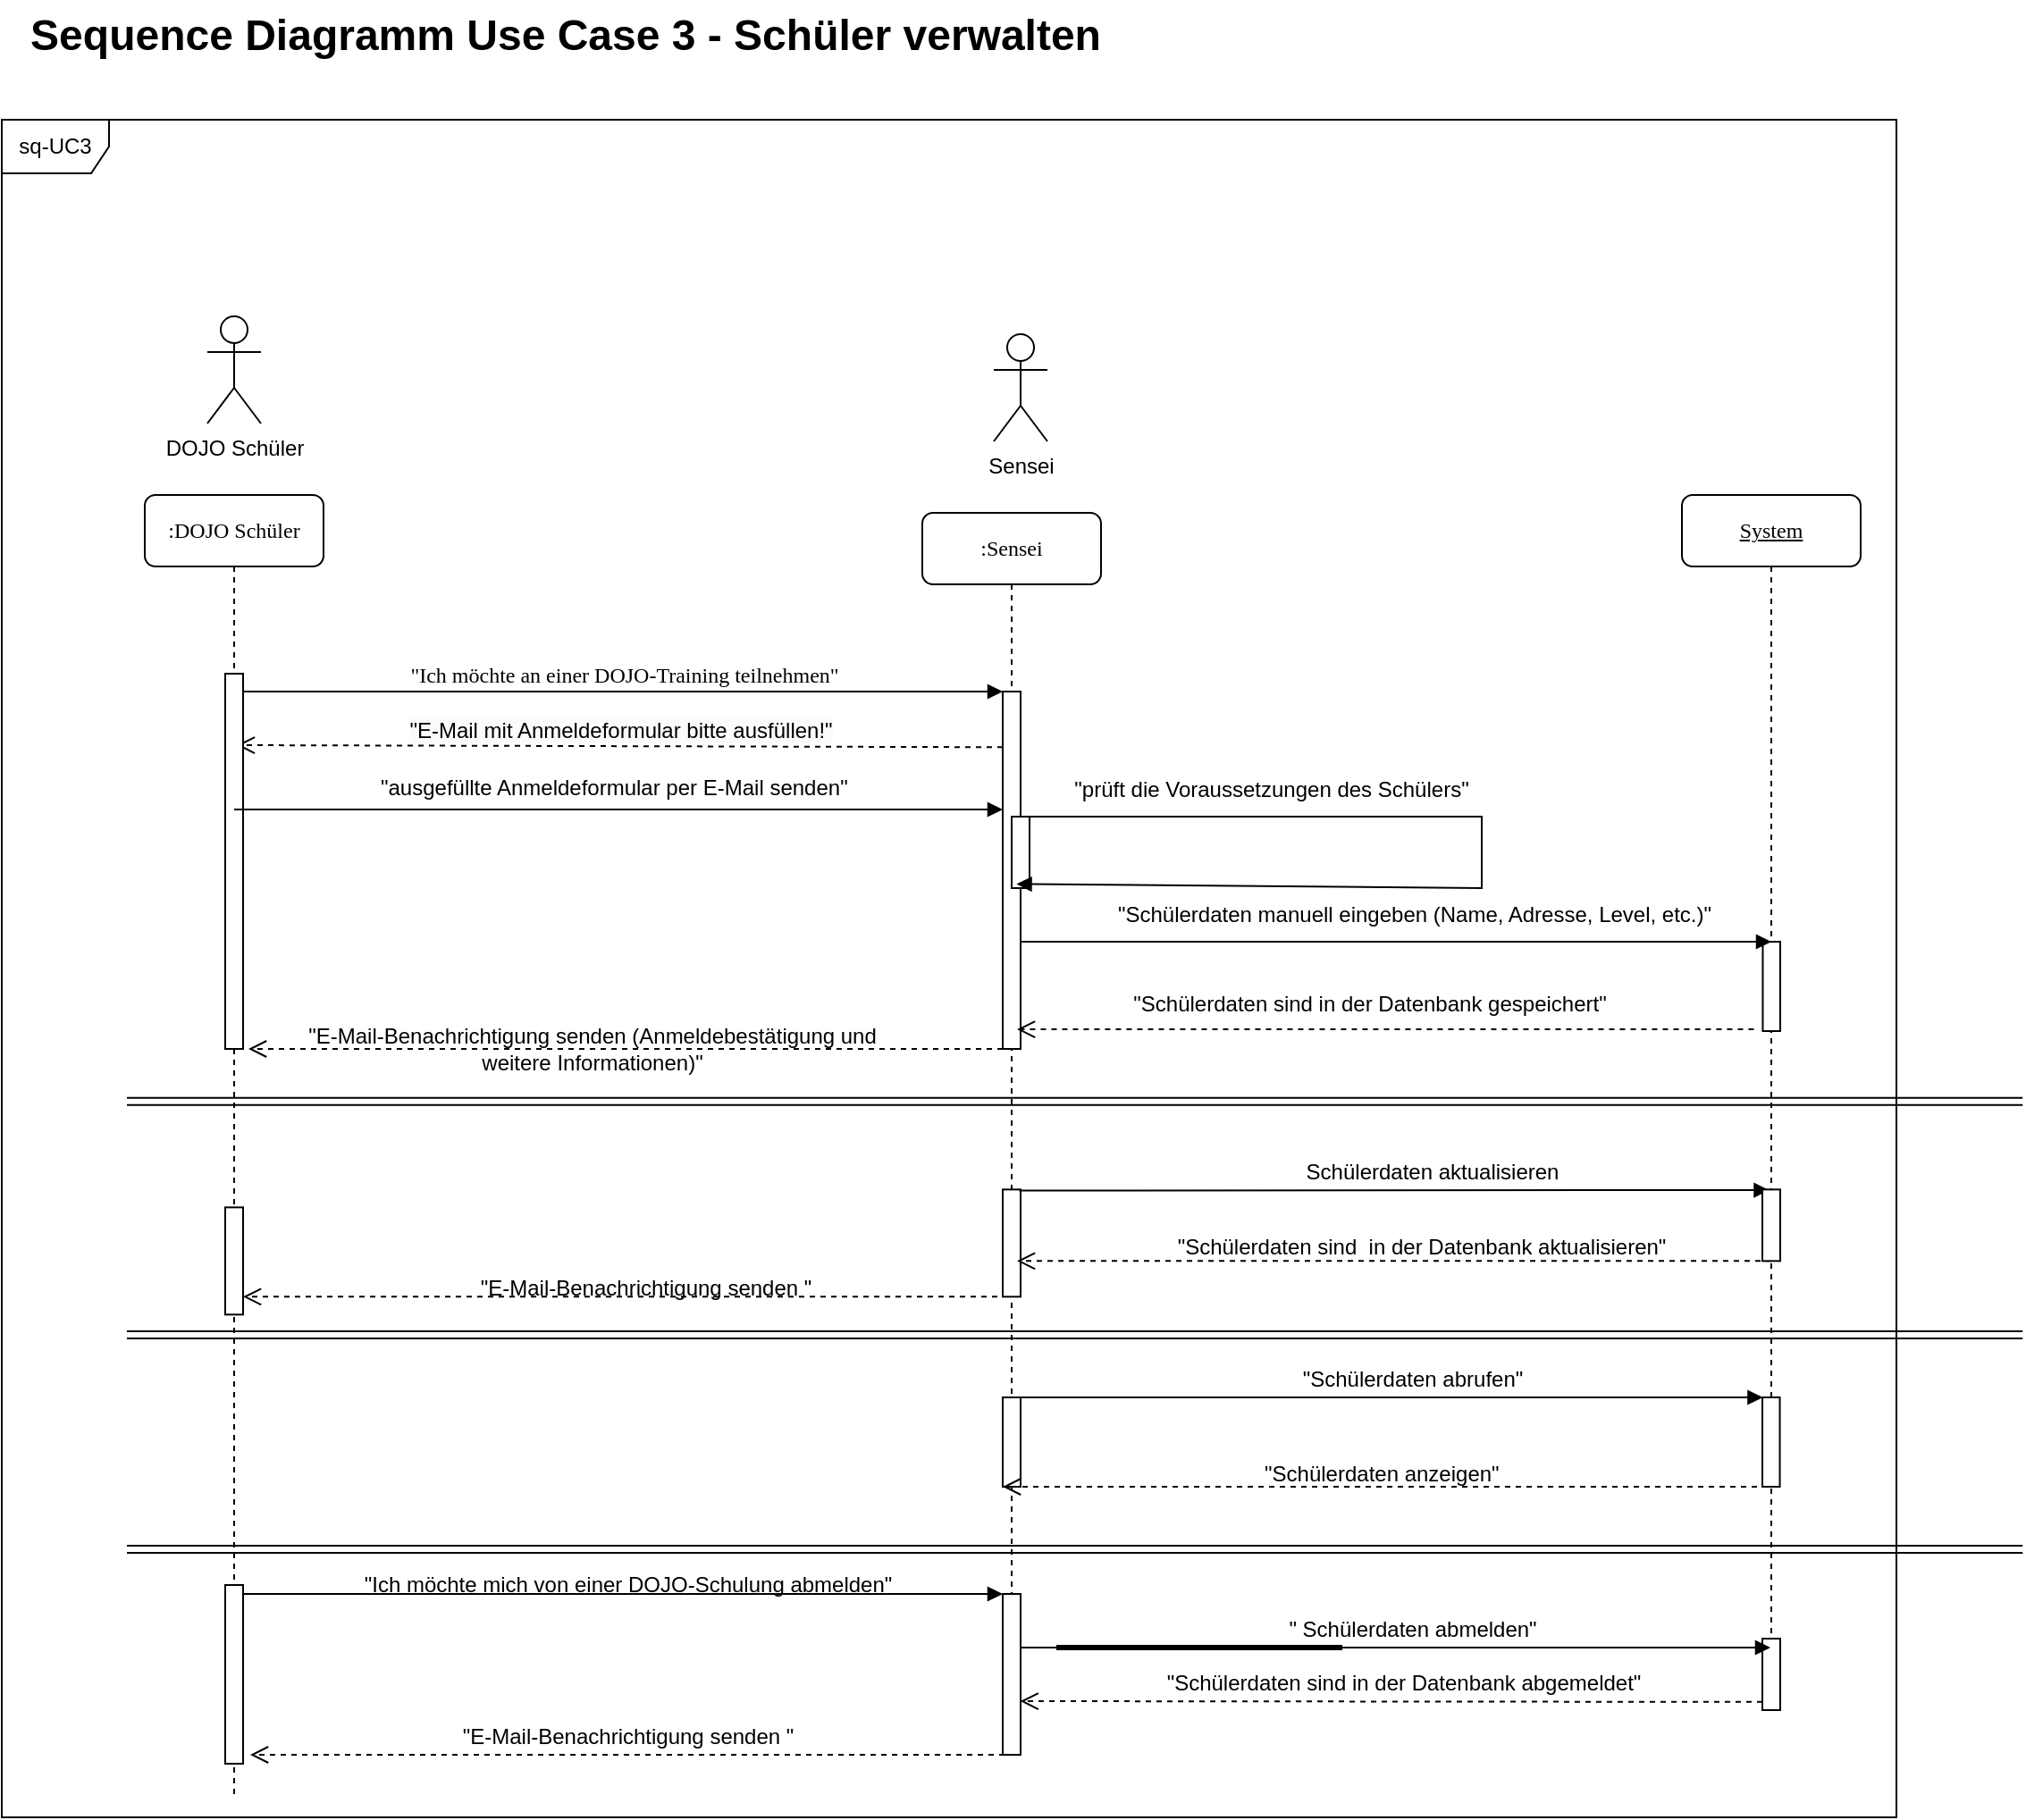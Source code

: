 <mxfile version="24.4.4" type="github">
  <diagram name="Seite-1" id="GB2Q8OnwF6qq9BIMVXFV">
    <mxGraphModel dx="2288" dy="2287" grid="1" gridSize="10" guides="1" tooltips="1" connect="1" arrows="1" fold="1" page="1" pageScale="1" pageWidth="827" pageHeight="1169" math="0" shadow="0">
      <root>
        <mxCell id="0" />
        <mxCell id="1" parent="0" />
        <mxCell id="iT4GloKtLytV3V8M5QPG-1" value="&lt;u&gt;System&lt;/u&gt;" style="shape=umlLifeline;perimeter=lifelinePerimeter;whiteSpace=wrap;html=1;container=1;collapsible=0;recursiveResize=0;outlineConnect=0;rounded=1;shadow=0;comic=0;labelBackgroundColor=none;strokeWidth=1;fontFamily=Verdana;fontSize=12;align=center;" parent="1" vertex="1">
          <mxGeometry x="960" y="80" width="100" height="680" as="geometry" />
        </mxCell>
        <mxCell id="iT4GloKtLytV3V8M5QPG-7" value="&quot;Ich möchte an einer DOJO-Training teilnehmen&quot;" style="html=1;verticalAlign=bottom;endArrow=block;entryX=0;entryY=0;labelBackgroundColor=none;fontFamily=Verdana;fontSize=12;edgeStyle=elbowEdgeStyle;elbow=vertical;" parent="1" target="iT4GloKtLytV3V8M5QPG-11" edge="1">
          <mxGeometry x="0.003" relative="1" as="geometry">
            <mxPoint x="155" y="190" as="sourcePoint" />
            <mxPoint as="offset" />
          </mxGeometry>
        </mxCell>
        <mxCell id="iT4GloKtLytV3V8M5QPG-9" value="" style="group" parent="1" vertex="1" connectable="0">
          <mxGeometry x="510" y="-70" width="512" height="830" as="geometry" />
        </mxCell>
        <mxCell id="iT4GloKtLytV3V8M5QPG-10" value=":Sensei" style="shape=umlLifeline;perimeter=lifelinePerimeter;whiteSpace=wrap;html=1;container=1;collapsible=0;recursiveResize=0;outlineConnect=0;rounded=1;shadow=0;comic=0;labelBackgroundColor=none;strokeWidth=1;fontFamily=Verdana;fontSize=12;align=center;" parent="iT4GloKtLytV3V8M5QPG-9" vertex="1">
          <mxGeometry x="25" y="160" width="100" height="660" as="geometry" />
        </mxCell>
        <mxCell id="iT4GloKtLytV3V8M5QPG-11" value="" style="html=1;points=[];perimeter=orthogonalPerimeter;rounded=0;shadow=0;comic=0;labelBackgroundColor=none;strokeWidth=1;fontFamily=Verdana;fontSize=12;align=center;" parent="iT4GloKtLytV3V8M5QPG-10" vertex="1">
          <mxGeometry x="45" y="100" width="10" height="200" as="geometry" />
        </mxCell>
        <mxCell id="iT4GloKtLytV3V8M5QPG-14" value="" style="group" parent="iT4GloKtLytV3V8M5QPG-9" vertex="1" connectable="0">
          <mxGeometry y="-20" width="160" height="140" as="geometry" />
        </mxCell>
        <mxCell id="iT4GloKtLytV3V8M5QPG-15" value="Sensei" style="shape=umlActor;verticalLabelPosition=bottom;verticalAlign=top;html=1;outlineConnect=0;" parent="iT4GloKtLytV3V8M5QPG-14" vertex="1">
          <mxGeometry x="65" y="80" width="30" height="60" as="geometry" />
        </mxCell>
        <mxCell id="iT4GloKtLytV3V8M5QPG-41" value="&lt;span style=&quot;font-size: 12px; text-align: left; background-color: rgb(251, 251, 251);&quot;&gt;&quot;E-Mail mit Anmeldeformular bitte ausfüllen!&quot;&lt;/span&gt;" style="html=1;verticalAlign=bottom;endArrow=open;dashed=1;endSize=8;curved=0;rounded=0;entryX=0.806;entryY=0.242;entryDx=0;entryDy=0;entryPerimeter=0;exitX=0.163;exitY=0.234;exitDx=0;exitDy=0;exitPerimeter=0;" parent="iT4GloKtLytV3V8M5QPG-9" edge="1">
          <mxGeometry relative="1" as="geometry">
            <mxPoint x="70.0" y="291.14" as="sourcePoint" />
            <mxPoint x="-358.57" y="290.0" as="targetPoint" />
          </mxGeometry>
        </mxCell>
        <mxCell id="iT4GloKtLytV3V8M5QPG-23" value="" style="html=1;verticalAlign=bottom;endArrow=open;dashed=1;endSize=8;labelBackgroundColor=none;fontFamily=Verdana;fontSize=12;edgeStyle=elbowEdgeStyle;elbow=vertical;entryX=0.8;entryY=0.352;entryDx=0;entryDy=0;entryPerimeter=0;" parent="iT4GloKtLytV3V8M5QPG-9" edge="1">
          <mxGeometry relative="1" as="geometry">
            <mxPoint x="-352" y="460.96" as="targetPoint" />
            <Array as="points">
              <mxPoint x="15" y="460" />
              <mxPoint x="45" y="460" />
            </Array>
            <mxPoint x="70" y="460" as="sourcePoint" />
          </mxGeometry>
        </mxCell>
        <mxCell id="ui6UdAxHdeox8us72X0l-1" value="Schülerdaten aktualisieren" style="text;html=1;align=center;verticalAlign=middle;resizable=0;points=[];autosize=1;strokeColor=none;fillColor=none;" vertex="1" parent="iT4GloKtLytV3V8M5QPG-9">
          <mxGeometry x="230" y="513.67" width="160" height="30" as="geometry" />
        </mxCell>
        <mxCell id="iT4GloKtLytV3V8M5QPG-44" value="&quot;prüft die Voraussetzungen des Schülers&quot;" style="text;html=1;align=center;verticalAlign=middle;resizable=0;points=[];autosize=1;strokeColor=none;fillColor=none;" parent="iT4GloKtLytV3V8M5QPG-9" vertex="1">
          <mxGeometry x="100" y="300" width="240" height="30" as="geometry" />
        </mxCell>
        <mxCell id="iT4GloKtLytV3V8M5QPG-4" value="" style="html=1;points=[];perimeter=orthogonalPerimeter;rounded=0;shadow=0;comic=0;labelBackgroundColor=none;strokeWidth=1;fontFamily=Verdana;fontSize=12;align=center;" parent="iT4GloKtLytV3V8M5QPG-9" vertex="1">
          <mxGeometry x="495.231" y="400" width="9.769" height="50" as="geometry" />
        </mxCell>
        <mxCell id="ui6UdAxHdeox8us72X0l-24" value="" style="html=1;points=[];perimeter=orthogonalPerimeter;rounded=0;shadow=0;comic=0;labelBackgroundColor=none;strokeWidth=1;fontFamily=Verdana;fontSize=12;align=center;" vertex="1" parent="iT4GloKtLytV3V8M5QPG-9">
          <mxGeometry x="75" y="330" width="10" height="40" as="geometry" />
        </mxCell>
        <mxCell id="ui6UdAxHdeox8us72X0l-21" value="" style="html=1;points=[];perimeter=orthogonalPerimeter;rounded=0;shadow=0;comic=0;labelBackgroundColor=none;strokeWidth=1;fontFamily=Verdana;fontSize=12;align=center;" vertex="1" parent="iT4GloKtLytV3V8M5QPG-9">
          <mxGeometry x="495.001" y="655" width="9.769" height="50" as="geometry" />
        </mxCell>
        <mxCell id="iT4GloKtLytV3V8M5QPG-17" value="" style="html=1;points=[];perimeter=orthogonalPerimeter;rounded=0;shadow=0;comic=0;labelBackgroundColor=none;strokeWidth=1;fontFamily=Verdana;fontSize=12;align=center;" parent="iT4GloKtLytV3V8M5QPG-9" vertex="1">
          <mxGeometry x="70" y="538.67" width="10" height="60" as="geometry" />
        </mxCell>
        <mxCell id="iT4GloKtLytV3V8M5QPG-18" value="" style="group" parent="iT4GloKtLytV3V8M5QPG-9" vertex="1" connectable="0">
          <mxGeometry x="125" y="543.67" width="328.75" height="30" as="geometry" />
        </mxCell>
        <mxCell id="ui6UdAxHdeox8us72X0l-2" value="&quot;&lt;span style=&quot;background-color: initial;&quot;&gt;Schülerdaten sind&amp;nbsp; in der Datenbank&amp;nbsp;&lt;/span&gt;aktualisieren&lt;span style=&quot;background-color: initial;&quot;&gt;&quot;&lt;/span&gt;" style="text;html=1;align=center;verticalAlign=middle;resizable=0;points=[];autosize=1;strokeColor=none;fillColor=none;" vertex="1" parent="iT4GloKtLytV3V8M5QPG-18">
          <mxGeometry x="28.75" y="12" width="300" height="30" as="geometry" />
        </mxCell>
        <mxCell id="iT4GloKtLytV3V8M5QPG-20" value="" style="html=1;verticalAlign=bottom;endArrow=block;labelBackgroundColor=none;fontFamily=Verdana;fontSize=12;edgeStyle=elbowEdgeStyle;elbow=vertical;" parent="iT4GloKtLytV3V8M5QPG-9" edge="1">
          <mxGeometry relative="1" as="geometry">
            <mxPoint x="79.25" y="539.24" as="sourcePoint" />
            <mxPoint x="498.75" y="539.24" as="targetPoint" />
          </mxGeometry>
        </mxCell>
        <mxCell id="iT4GloKtLytV3V8M5QPG-13" value="" style="html=1;points=[[0,0,0,0,5],[0,1,0,0,-5],[1,0,0,0,5],[1,1,0,0,-5]];perimeter=orthogonalPerimeter;outlineConnect=0;targetShapes=umlLifeline;portConstraint=eastwest;newEdgeStyle={&quot;curved&quot;:0,&quot;rounded&quot;:0};" parent="iT4GloKtLytV3V8M5QPG-9" vertex="1">
          <mxGeometry x="70" y="765" width="10" height="90" as="geometry" />
        </mxCell>
        <mxCell id="ui6UdAxHdeox8us72X0l-11" value="" style="html=1;points=[];perimeter=orthogonalPerimeter;rounded=0;shadow=0;comic=0;labelBackgroundColor=none;strokeWidth=1;fontFamily=Verdana;fontSize=12;align=center;" vertex="1" parent="iT4GloKtLytV3V8M5QPG-9">
          <mxGeometry x="495" y="790" width="10" height="40" as="geometry" />
        </mxCell>
        <mxCell id="ui6UdAxHdeox8us72X0l-12" value="" style="html=1;verticalAlign=bottom;endArrow=block;labelBackgroundColor=none;fontFamily=Verdana;fontSize=12;edgeStyle=elbowEdgeStyle;elbow=vertical;" edge="1" parent="iT4GloKtLytV3V8M5QPG-9">
          <mxGeometry relative="1" as="geometry">
            <mxPoint x="80" y="795" as="sourcePoint" />
            <mxPoint x="499.5" y="795" as="targetPoint" />
          </mxGeometry>
        </mxCell>
        <mxCell id="ui6UdAxHdeox8us72X0l-5" value="" style="html=1;verticalAlign=bottom;endArrow=open;dashed=1;endSize=8;labelBackgroundColor=none;fontFamily=Verdana;fontSize=12;edgeStyle=elbowEdgeStyle;elbow=vertical;entryX=0.8;entryY=0.352;entryDx=0;entryDy=0;entryPerimeter=0;" edge="1" parent="iT4GloKtLytV3V8M5QPG-9">
          <mxGeometry relative="1" as="geometry">
            <mxPoint x="78.01" y="579.63" as="targetPoint" />
            <Array as="points">
              <mxPoint x="445.01" y="578.67" />
              <mxPoint x="475.01" y="578.67" />
            </Array>
            <mxPoint x="500.01" y="578.67" as="sourcePoint" />
          </mxGeometry>
        </mxCell>
        <mxCell id="iT4GloKtLytV3V8M5QPG-19" value="" style="html=1;points=[];perimeter=orthogonalPerimeter;rounded=0;shadow=0;comic=0;labelBackgroundColor=none;strokeWidth=1;fontFamily=Verdana;fontSize=12;align=center;" parent="iT4GloKtLytV3V8M5QPG-9" vertex="1">
          <mxGeometry x="495" y="538.67" width="10" height="40" as="geometry" />
        </mxCell>
        <mxCell id="iT4GloKtLytV3V8M5QPG-25" value="" style="html=1;verticalAlign=bottom;endArrow=block;entryX=0;entryY=0;labelBackgroundColor=none;fontFamily=Verdana;fontSize=12;edgeStyle=elbowEdgeStyle;elbow=vertical;" parent="iT4GloKtLytV3V8M5QPG-9" edge="1">
          <mxGeometry x="0.003" relative="1" as="geometry">
            <mxPoint x="-355" y="765" as="sourcePoint" />
            <mxPoint x="70" y="765" as="targetPoint" />
            <mxPoint as="offset" />
          </mxGeometry>
        </mxCell>
        <mxCell id="ui6UdAxHdeox8us72X0l-13" value="" style="html=1;points=[];perimeter=orthogonalPerimeter;rounded=0;shadow=0;comic=0;labelBackgroundColor=none;strokeWidth=1;fontFamily=Verdana;fontSize=12;align=center;" vertex="1" parent="iT4GloKtLytV3V8M5QPG-9">
          <mxGeometry x="70" y="655" width="10" height="50" as="geometry" />
        </mxCell>
        <mxCell id="ui6UdAxHdeox8us72X0l-15" value="&quot; Schülerdaten abmelden&quot;" style="text;html=1;align=center;verticalAlign=middle;resizable=0;points=[];autosize=1;strokeColor=none;fillColor=none;" vertex="1" parent="iT4GloKtLytV3V8M5QPG-9">
          <mxGeometry x="219.37" y="770" width="160" height="30" as="geometry" />
        </mxCell>
        <mxCell id="iT4GloKtLytV3V8M5QPG-22" value="" style="html=1;verticalAlign=bottom;endArrow=open;dashed=1;endSize=8;labelBackgroundColor=none;fontFamily=Verdana;fontSize=12;edgeStyle=elbowEdgeStyle;elbow=vertical;exitX=0.017;exitY=0.995;exitDx=0;exitDy=0;exitPerimeter=0;" parent="iT4GloKtLytV3V8M5QPG-9" edge="1">
          <mxGeometry relative="1" as="geometry">
            <mxPoint x="79.83" y="825" as="targetPoint" />
            <Array as="points" />
            <mxPoint x="495.0" y="825.43" as="sourcePoint" />
          </mxGeometry>
        </mxCell>
        <mxCell id="ui6UdAxHdeox8us72X0l-16" value="&quot;&lt;span style=&quot;background-color: initial;&quot;&gt;Schülerdaten sind in der Datenbank abgemeldet&lt;/span&gt;&lt;span style=&quot;background-color: initial;&quot;&gt;&quot;&lt;/span&gt;" style="text;html=1;align=center;verticalAlign=middle;resizable=0;points=[];autosize=1;strokeColor=none;fillColor=none;" vertex="1" parent="iT4GloKtLytV3V8M5QPG-9">
          <mxGeometry x="149.37" y="800" width="290" height="30" as="geometry" />
        </mxCell>
        <mxCell id="ui6UdAxHdeox8us72X0l-20" value="" style="html=1;verticalAlign=bottom;endArrow=block;entryX=0;entryY=0;labelBackgroundColor=none;fontFamily=Verdana;fontSize=12;edgeStyle=elbowEdgeStyle;elbow=vertical;" edge="1" parent="iT4GloKtLytV3V8M5QPG-9">
          <mxGeometry x="0.003" relative="1" as="geometry">
            <mxPoint x="70.23" y="655" as="sourcePoint" />
            <mxPoint x="495.23" y="655" as="targetPoint" />
            <mxPoint as="offset" />
          </mxGeometry>
        </mxCell>
        <mxCell id="ui6UdAxHdeox8us72X0l-22" value="&quot;Schülerdaten abrufen&quot;" style="text;html=1;align=center;verticalAlign=middle;resizable=0;points=[];autosize=1;strokeColor=none;fillColor=none;" vertex="1" parent="iT4GloKtLytV3V8M5QPG-9">
          <mxGeometry x="224.37" y="630" width="150" height="30" as="geometry" />
        </mxCell>
        <mxCell id="ui6UdAxHdeox8us72X0l-4" value="&quot;&lt;span style=&quot;background-color: initial;&quot;&gt;E-Mail-Benachrichtigung senden &lt;/span&gt;&lt;span style=&quot;background-color: initial;&quot;&gt;&quot;&lt;/span&gt;" style="text;html=1;align=center;verticalAlign=middle;resizable=0;points=[];autosize=1;strokeColor=none;fillColor=none;" vertex="1" parent="iT4GloKtLytV3V8M5QPG-9">
          <mxGeometry x="-235" y="578.67" width="210" height="30" as="geometry" />
        </mxCell>
        <mxCell id="ui6UdAxHdeox8us72X0l-7" value="" style="html=1;verticalAlign=bottom;endArrow=open;dashed=1;endSize=8;labelBackgroundColor=none;fontFamily=Verdana;fontSize=12;edgeStyle=elbowEdgeStyle;elbow=vertical;entryX=0.8;entryY=0.352;entryDx=0;entryDy=0;entryPerimeter=0;" edge="1" parent="iT4GloKtLytV3V8M5QPG-9">
          <mxGeometry relative="1" as="geometry">
            <mxPoint x="70" y="705.96" as="targetPoint" />
            <Array as="points">
              <mxPoint x="437" y="705" />
              <mxPoint x="467" y="705" />
            </Array>
            <mxPoint x="492" y="705" as="sourcePoint" />
          </mxGeometry>
        </mxCell>
        <mxCell id="ui6UdAxHdeox8us72X0l-10" value="&quot;Ich möchte mich von einer DOJO-Schulung abmelden&quot;" style="text;html=1;align=center;verticalAlign=middle;resizable=0;points=[];autosize=1;strokeColor=none;fillColor=none;" vertex="1" parent="iT4GloKtLytV3V8M5QPG-9">
          <mxGeometry x="-300" y="745" width="320" height="30" as="geometry" />
        </mxCell>
        <mxCell id="ui6UdAxHdeox8us72X0l-19" value="" style="html=1;verticalAlign=bottom;endArrow=open;dashed=1;endSize=8;labelBackgroundColor=none;fontFamily=Verdana;fontSize=12;edgeStyle=elbowEdgeStyle;elbow=vertical;entryX=0.8;entryY=0.352;entryDx=0;entryDy=0;entryPerimeter=0;" edge="1" parent="iT4GloKtLytV3V8M5QPG-9">
          <mxGeometry relative="1" as="geometry">
            <mxPoint x="-351" y="855.96" as="targetPoint" />
            <Array as="points">
              <mxPoint x="16" y="855" />
              <mxPoint x="46" y="855" />
            </Array>
            <mxPoint x="71" y="855" as="sourcePoint" />
          </mxGeometry>
        </mxCell>
        <mxCell id="ui6UdAxHdeox8us72X0l-23" value="&amp;nbsp;&quot;Schülerdaten anzeigen&quot;" style="text;html=1;align=center;verticalAlign=middle;resizable=0;points=[];autosize=1;strokeColor=none;fillColor=none;" vertex="1" parent="iT4GloKtLytV3V8M5QPG-9">
          <mxGeometry x="200" y="683" width="160" height="30" as="geometry" />
        </mxCell>
        <mxCell id="ui6UdAxHdeox8us72X0l-27" value="" style="endArrow=none;startArrow=none;endFill=0;startFill=0;endSize=8;html=1;verticalAlign=bottom;labelBackgroundColor=none;strokeWidth=3;rounded=0;" edge="1" parent="iT4GloKtLytV3V8M5QPG-9">
          <mxGeometry width="160" relative="1" as="geometry">
            <mxPoint x="100" y="795" as="sourcePoint" />
            <mxPoint x="260" y="795" as="targetPoint" />
          </mxGeometry>
        </mxCell>
        <mxCell id="iT4GloKtLytV3V8M5QPG-33" value="" style="html=1;verticalAlign=bottom;endArrow=open;dashed=1;endSize=8;labelBackgroundColor=none;fontFamily=Verdana;fontSize=12;edgeStyle=elbowEdgeStyle;elbow=vertical;entryX=0.8;entryY=0.352;entryDx=0;entryDy=0;entryPerimeter=0;" parent="iT4GloKtLytV3V8M5QPG-9" edge="1">
          <mxGeometry relative="1" as="geometry">
            <mxPoint x="-355" y="599.63" as="targetPoint" />
            <Array as="points">
              <mxPoint x="12" y="598.67" />
              <mxPoint x="42" y="598.67" />
            </Array>
            <mxPoint x="67" y="598.67" as="sourcePoint" />
          </mxGeometry>
        </mxCell>
        <mxCell id="ui6UdAxHdeox8us72X0l-31" value="" style="shape=link;html=1;rounded=0;" edge="1" parent="iT4GloKtLytV3V8M5QPG-9">
          <mxGeometry width="100" relative="1" as="geometry">
            <mxPoint x="-420" y="489.33" as="sourcePoint" />
            <mxPoint x="640.63" y="489.33" as="targetPoint" />
          </mxGeometry>
        </mxCell>
        <mxCell id="ui6UdAxHdeox8us72X0l-34" value="" style="shape=link;html=1;rounded=0;" edge="1" parent="iT4GloKtLytV3V8M5QPG-9">
          <mxGeometry width="100" relative="1" as="geometry">
            <mxPoint x="-420" y="740" as="sourcePoint" />
            <mxPoint x="640.63" y="740" as="targetPoint" />
          </mxGeometry>
        </mxCell>
        <mxCell id="iT4GloKtLytV3V8M5QPG-26" value="sq-UC3" style="shape=umlFrame;whiteSpace=wrap;html=1;pointerEvents=0;" parent="1" vertex="1">
          <mxGeometry x="20" y="-130" width="1060" height="950" as="geometry" />
        </mxCell>
        <mxCell id="iT4GloKtLytV3V8M5QPG-30" value=":DOJO Schüler" style="shape=umlLifeline;perimeter=lifelinePerimeter;whiteSpace=wrap;html=1;container=1;collapsible=0;recursiveResize=0;outlineConnect=0;rounded=1;shadow=0;comic=0;labelBackgroundColor=none;strokeWidth=1;fontFamily=Verdana;fontSize=12;align=center;" parent="1" vertex="1">
          <mxGeometry x="100" y="80" width="100" height="730" as="geometry" />
        </mxCell>
        <mxCell id="iT4GloKtLytV3V8M5QPG-31" value="" style="html=1;points=[];perimeter=orthogonalPerimeter;rounded=0;shadow=0;comic=0;labelBackgroundColor=none;strokeWidth=1;fontFamily=Verdana;fontSize=12;align=center;" parent="iT4GloKtLytV3V8M5QPG-30" vertex="1">
          <mxGeometry x="45" y="100" width="10" height="210" as="geometry" />
        </mxCell>
        <mxCell id="ui6UdAxHdeox8us72X0l-35" value="" style="html=1;points=[];perimeter=orthogonalPerimeter;rounded=0;shadow=0;comic=0;labelBackgroundColor=none;strokeWidth=1;fontFamily=Verdana;fontSize=12;align=center;" vertex="1" parent="iT4GloKtLytV3V8M5QPG-30">
          <mxGeometry x="45" y="398.67" width="10" height="60" as="geometry" />
        </mxCell>
        <mxCell id="ui6UdAxHdeox8us72X0l-36" value="" style="html=1;points=[];perimeter=orthogonalPerimeter;rounded=0;shadow=0;comic=0;labelBackgroundColor=none;strokeWidth=1;fontFamily=Verdana;fontSize=12;align=center;" vertex="1" parent="iT4GloKtLytV3V8M5QPG-30">
          <mxGeometry x="45" y="610" width="10" height="100" as="geometry" />
        </mxCell>
        <mxCell id="iT4GloKtLytV3V8M5QPG-28" value="DOJO Schüler" style="shape=umlActor;verticalLabelPosition=bottom;verticalAlign=top;html=1;outlineConnect=0;" parent="1" vertex="1">
          <mxGeometry x="135" y="-20" width="30" height="60" as="geometry" />
        </mxCell>
        <mxCell id="iT4GloKtLytV3V8M5QPG-3" value="" style="group" parent="1" vertex="1" connectable="0">
          <mxGeometry x="588" y="330" width="422" height="50" as="geometry" />
        </mxCell>
        <mxCell id="iT4GloKtLytV3V8M5QPG-5" value="" style="html=1;verticalAlign=bottom;endArrow=block;labelBackgroundColor=none;fontFamily=Verdana;fontSize=12;edgeStyle=elbowEdgeStyle;elbow=vertical;" parent="iT4GloKtLytV3V8M5QPG-3" edge="1">
          <mxGeometry relative="1" as="geometry">
            <mxPoint x="1.954" as="sourcePoint" />
            <mxPoint x="422" as="targetPoint" />
          </mxGeometry>
        </mxCell>
        <mxCell id="iT4GloKtLytV3V8M5QPG-6" value="" style="html=1;verticalAlign=bottom;endArrow=open;dashed=1;endSize=8;labelBackgroundColor=none;fontFamily=Verdana;fontSize=12;edgeStyle=elbowEdgeStyle;elbow=vertical;entryX=0.8;entryY=0.352;entryDx=0;entryDy=0;entryPerimeter=0;" parent="iT4GloKtLytV3V8M5QPG-3" edge="1">
          <mxGeometry relative="1" as="geometry">
            <mxPoint y="50.0" as="targetPoint" />
            <Array as="points">
              <mxPoint x="358.505" y="49.04" />
              <mxPoint x="387.81" y="49.04" />
            </Array>
            <mxPoint x="412.231" y="49.04" as="sourcePoint" />
          </mxGeometry>
        </mxCell>
        <mxCell id="iT4GloKtLytV3V8M5QPG-46" value="&lt;p class=&quot;MsoNormal&quot;&gt;&quot;Schülerdaten manuell eingeben (Name, Adresse, Level, etc.)&quot;&lt;/p&gt;" style="text;html=1;align=center;verticalAlign=middle;resizable=0;points=[];autosize=1;strokeColor=none;fillColor=none;" parent="iT4GloKtLytV3V8M5QPG-3" vertex="1">
          <mxGeometry x="41.997" y="-40" width="360" height="50" as="geometry" />
        </mxCell>
        <mxCell id="iT4GloKtLytV3V8M5QPG-47" value="&quot;&lt;span style=&quot;background-color: initial;&quot;&gt;Schülerdaten sind in der Datenbank ge&lt;/span&gt;speichert&lt;span style=&quot;background-color: initial;&quot;&gt;&quot;&lt;/span&gt;" style="text;html=1;align=center;verticalAlign=middle;resizable=0;points=[];autosize=1;strokeColor=none;fillColor=none;" parent="iT4GloKtLytV3V8M5QPG-3" vertex="1">
          <mxGeometry x="52" y="20" width="290" height="30" as="geometry" />
        </mxCell>
        <mxCell id="iT4GloKtLytV3V8M5QPG-38" value="&lt;p class=&quot;MsoNormal&quot;&gt;&lt;br&gt;&lt;/p&gt;" style="text;html=1;align=left;verticalAlign=middle;resizable=0;points=[];autosize=1;strokeColor=none;fillColor=none;" parent="1" vertex="1">
          <mxGeometry x="220" y="198" width="20" height="50" as="geometry" />
        </mxCell>
        <mxCell id="iT4GloKtLytV3V8M5QPG-40" value="&quot;ausgefüllte Anmeldeformular per E-Mail senden&quot;" style="text;whiteSpace=wrap;" parent="1" vertex="1">
          <mxGeometry x="230" y="230" width="300" height="40" as="geometry" />
        </mxCell>
        <mxCell id="iT4GloKtLytV3V8M5QPG-43" value="" style="html=1;verticalAlign=bottom;endArrow=block;curved=0;rounded=0;" parent="1" source="iT4GloKtLytV3V8M5QPG-30" edge="1">
          <mxGeometry width="80" relative="1" as="geometry">
            <mxPoint x="150" y="260" as="sourcePoint" />
            <mxPoint x="580" y="256" as="targetPoint" />
          </mxGeometry>
        </mxCell>
        <mxCell id="iT4GloKtLytV3V8M5QPG-49" value="&quot;&lt;span style=&quot;background-color: initial;&quot;&gt;E-Mail-Benachrichtigung senden (Anmeldebestätigung und&lt;br/&gt;weitere Informationen)&lt;/span&gt;&lt;span style=&quot;background-color: initial;&quot;&gt;&quot;&lt;/span&gt;" style="text;html=1;align=center;verticalAlign=middle;resizable=0;points=[];autosize=1;strokeColor=none;fillColor=none;" parent="1" vertex="1">
          <mxGeometry x="180" y="370" width="340" height="40" as="geometry" />
        </mxCell>
        <mxCell id="ui6UdAxHdeox8us72X0l-14" value="" style="html=1;verticalAlign=bottom;labelBackgroundColor=none;endArrow=block;endFill=1;rounded=0;entryX=0.276;entryY=0.943;entryDx=0;entryDy=0;entryPerimeter=0;" edge="1" parent="1" target="ui6UdAxHdeox8us72X0l-24">
          <mxGeometry width="160" relative="1" as="geometry">
            <mxPoint x="588" y="260" as="sourcePoint" />
            <mxPoint x="610" y="300" as="targetPoint" />
            <Array as="points">
              <mxPoint x="848" y="260" />
              <mxPoint x="848" y="300" />
            </Array>
          </mxGeometry>
        </mxCell>
        <mxCell id="ui6UdAxHdeox8us72X0l-26" value="&lt;b&gt;&lt;font style=&quot;font-size: 24px;&quot;&gt;Sequence Diagramm Use Case 3 - Schüler verwalten&lt;/font&gt;&lt;/b&gt;" style="text;html=1;align=center;verticalAlign=middle;resizable=0;points=[];autosize=1;strokeColor=none;fillColor=none;" vertex="1" parent="1">
          <mxGeometry x="25" y="-197" width="620" height="40" as="geometry" />
        </mxCell>
        <mxCell id="ui6UdAxHdeox8us72X0l-33" value="" style="shape=link;html=1;rounded=0;" edge="1" parent="1">
          <mxGeometry width="100" relative="1" as="geometry">
            <mxPoint x="90" y="550" as="sourcePoint" />
            <mxPoint x="1150.63" y="550" as="targetPoint" />
          </mxGeometry>
        </mxCell>
        <mxCell id="ui6UdAxHdeox8us72X0l-18" value="&quot;&lt;span style=&quot;background-color: initial;&quot;&gt;E-Mail-Benachrichtigung senden &lt;/span&gt;&lt;span style=&quot;background-color: initial;&quot;&gt;&quot;&lt;/span&gt;" style="text;html=1;align=center;verticalAlign=middle;resizable=0;points=[];autosize=1;strokeColor=none;fillColor=none;" vertex="1" parent="1">
          <mxGeometry x="265" y="760" width="210" height="30" as="geometry" />
        </mxCell>
      </root>
    </mxGraphModel>
  </diagram>
</mxfile>
